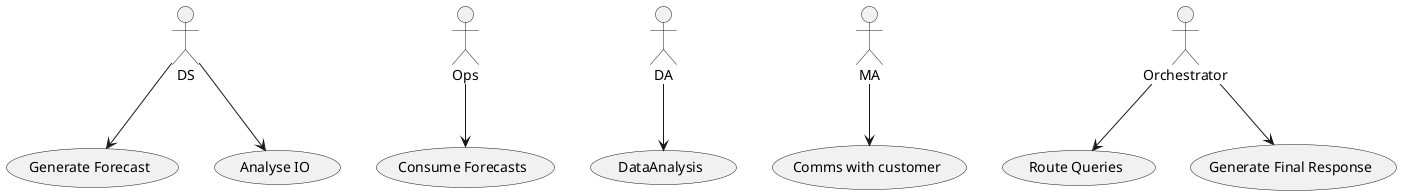 @startuml UseCase

actor DS
actor Ops
actor DA
actor MA
actor Orchestrator

(Generate Forecast) as GF
(Analyse IO) as AIO
(DataAnalysis) as DAQ
(Comms with customer) as CWC
(Consume Forecasts) as CF
(Route Queries) as RQ
(Generate Final Response) as GFR

DS --> GF
DS --> AIO
DA --> DAQ
MA --> CWC
Ops --> CF
Orchestrator --> RQ
Orchestrator --> GFR

@enduml



@startuml ActivityDiagram

start

:Ops sends query;
:Orchestrator receives query;
:Orchestrator sends query to DA;

if (DA response satisfactory?) then (yes)
    :Orchestrator generates final response;
    :Orchestrator sends final response to Ops;
else (no)
    :Orchestrator sends query to MA;
    if (MA response satisfactory?) then (yes)
        :Orchestrator generates final response;
        :Orchestrator sends final response to Ops;
    else (no)
        :Orchestrator sends query to DS;
        :DS processes query;
        :DS sends response to Orchestrator;
        :Orchestrator generates final response;
        :Orchestrator sends final response to Ops;
    endif
endif

end

@enduml


@startuml ClassDiagram
class QueryState {
    query: str
    DA_response: str
    DA_response: dataframe
    MA_response: str
    DS_response: str
    DS_response_data: dataframe
    final_response: str
    final_response_data: dataframe
    current_stage: str
}

@enduml